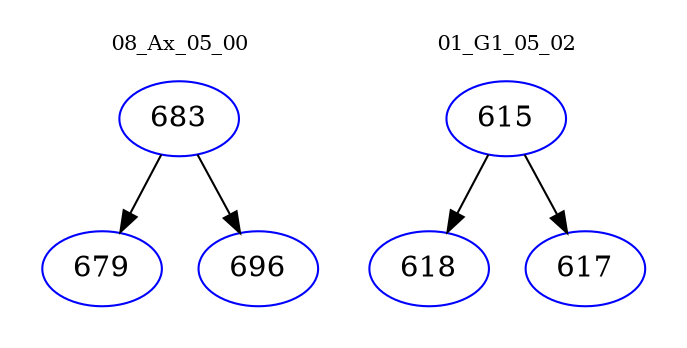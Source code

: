 digraph{
subgraph cluster_0 {
color = white
label = "08_Ax_05_00";
fontsize=10;
T0_683 [label="683", color="blue"]
T0_683 -> T0_679 [color="black"]
T0_679 [label="679", color="blue"]
T0_683 -> T0_696 [color="black"]
T0_696 [label="696", color="blue"]
}
subgraph cluster_1 {
color = white
label = "01_G1_05_02";
fontsize=10;
T1_615 [label="615", color="blue"]
T1_615 -> T1_618 [color="black"]
T1_618 [label="618", color="blue"]
T1_615 -> T1_617 [color="black"]
T1_617 [label="617", color="blue"]
}
}
